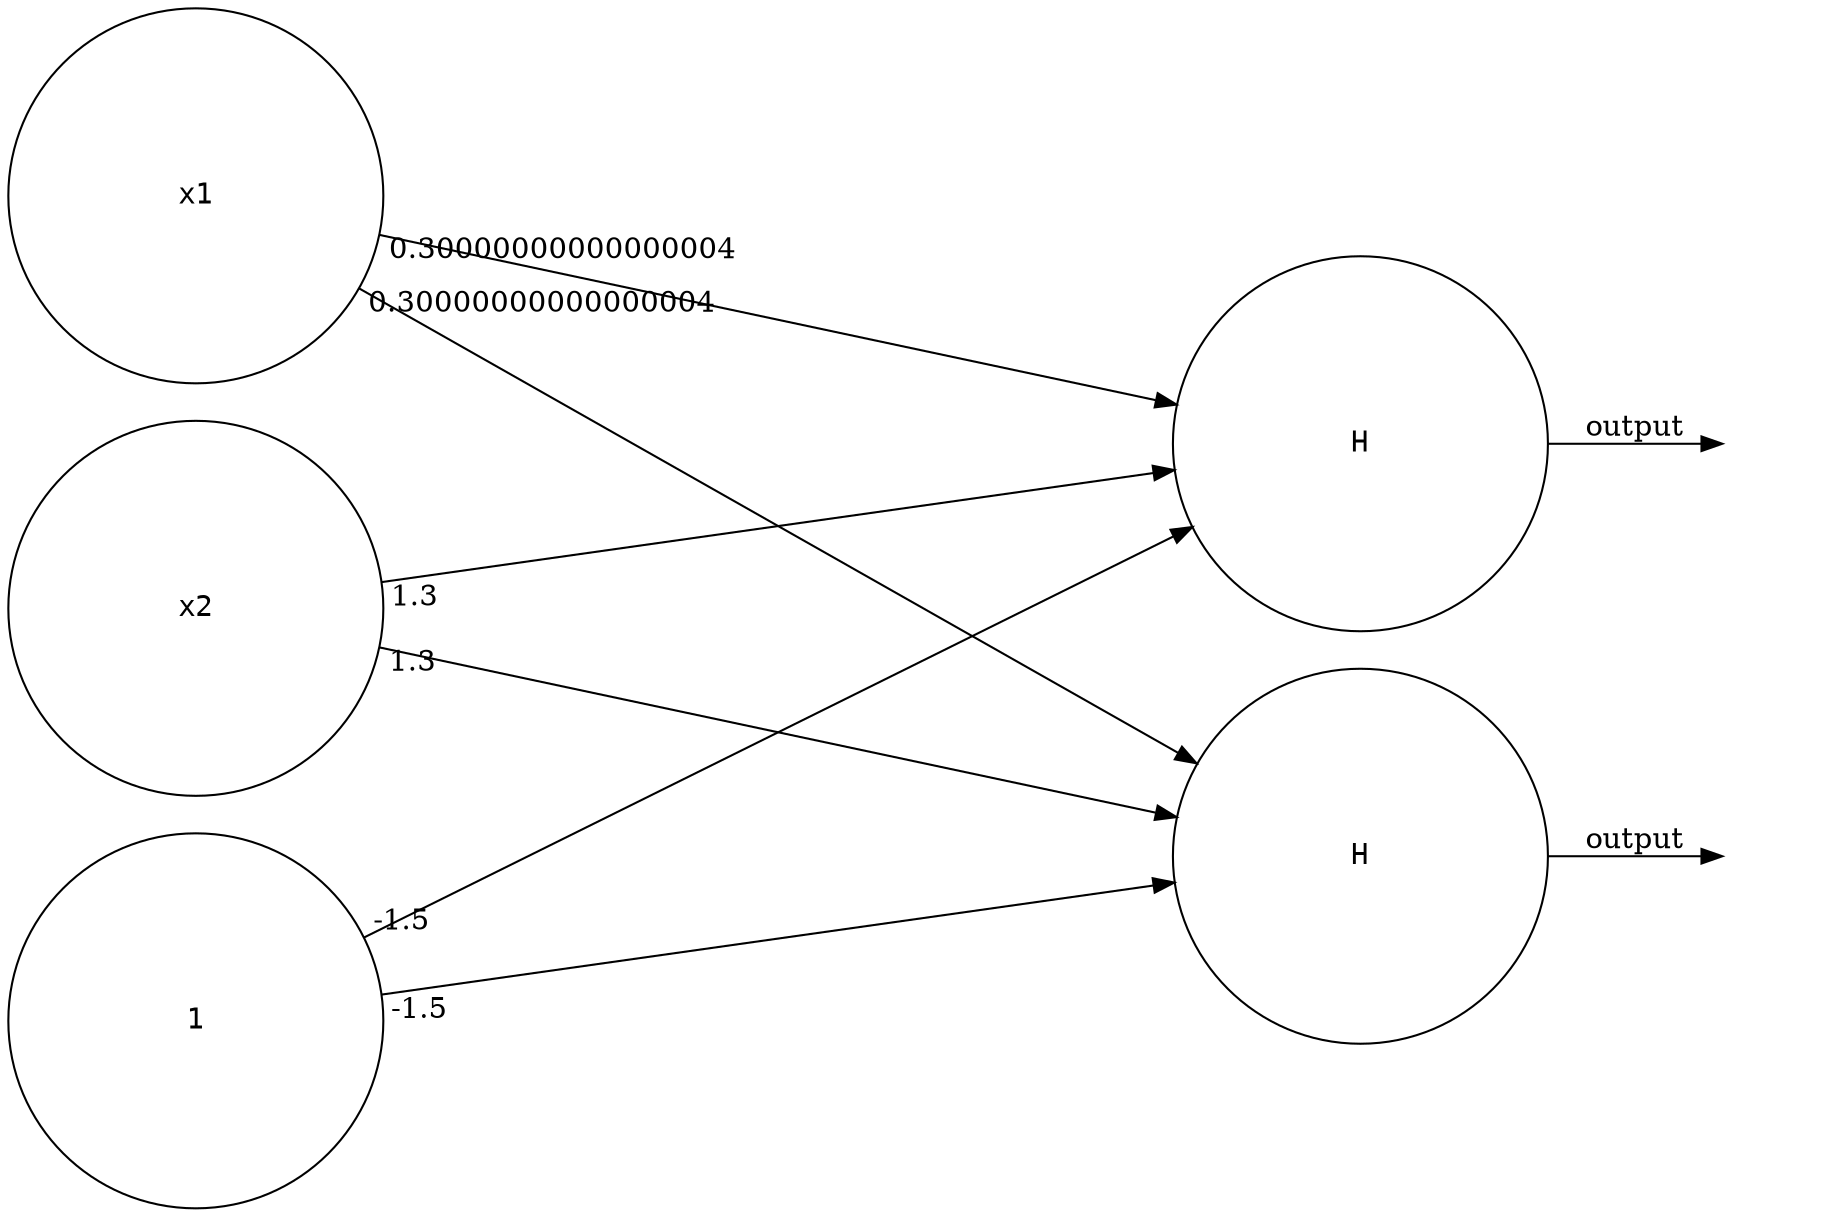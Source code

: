 digraph netwerk {
	graph [label="" layout=dot ordering=in rankdir=LR splines=line]
	0 [label=x1 fontname=Consolas shape=circle width=2.5]
	0 -> 3 [minlen=10 taillabel=" 0.30000000000000004"]
	0 -> 4 [minlen=10 taillabel=" 0.30000000000000004"]
	1 [label=x2 fontname=Consolas shape=circle width=2.5]
	1 -> 3 [minlen=10 taillabel=" 1.3"]
	1 -> 4 [minlen=10 taillabel=" 1.3"]
	2 [label=1 fontname=Consolas shape=circle width=2.5]
	2 -> 3 [minlen=10 taillabel=" -1.5"]
	2 -> 4 [minlen=10 taillabel=" -1.5"]
	3 [label=H fontname=Consolas shape=circle width=2.5]
	-1 [label=" " shape=none]
	3 -> -1 [label=output]
	4 [label=H fontname=Consolas shape=circle width=2.5]
	-2 [label=" " shape=none]
	4 -> -2 [label=output]
}
